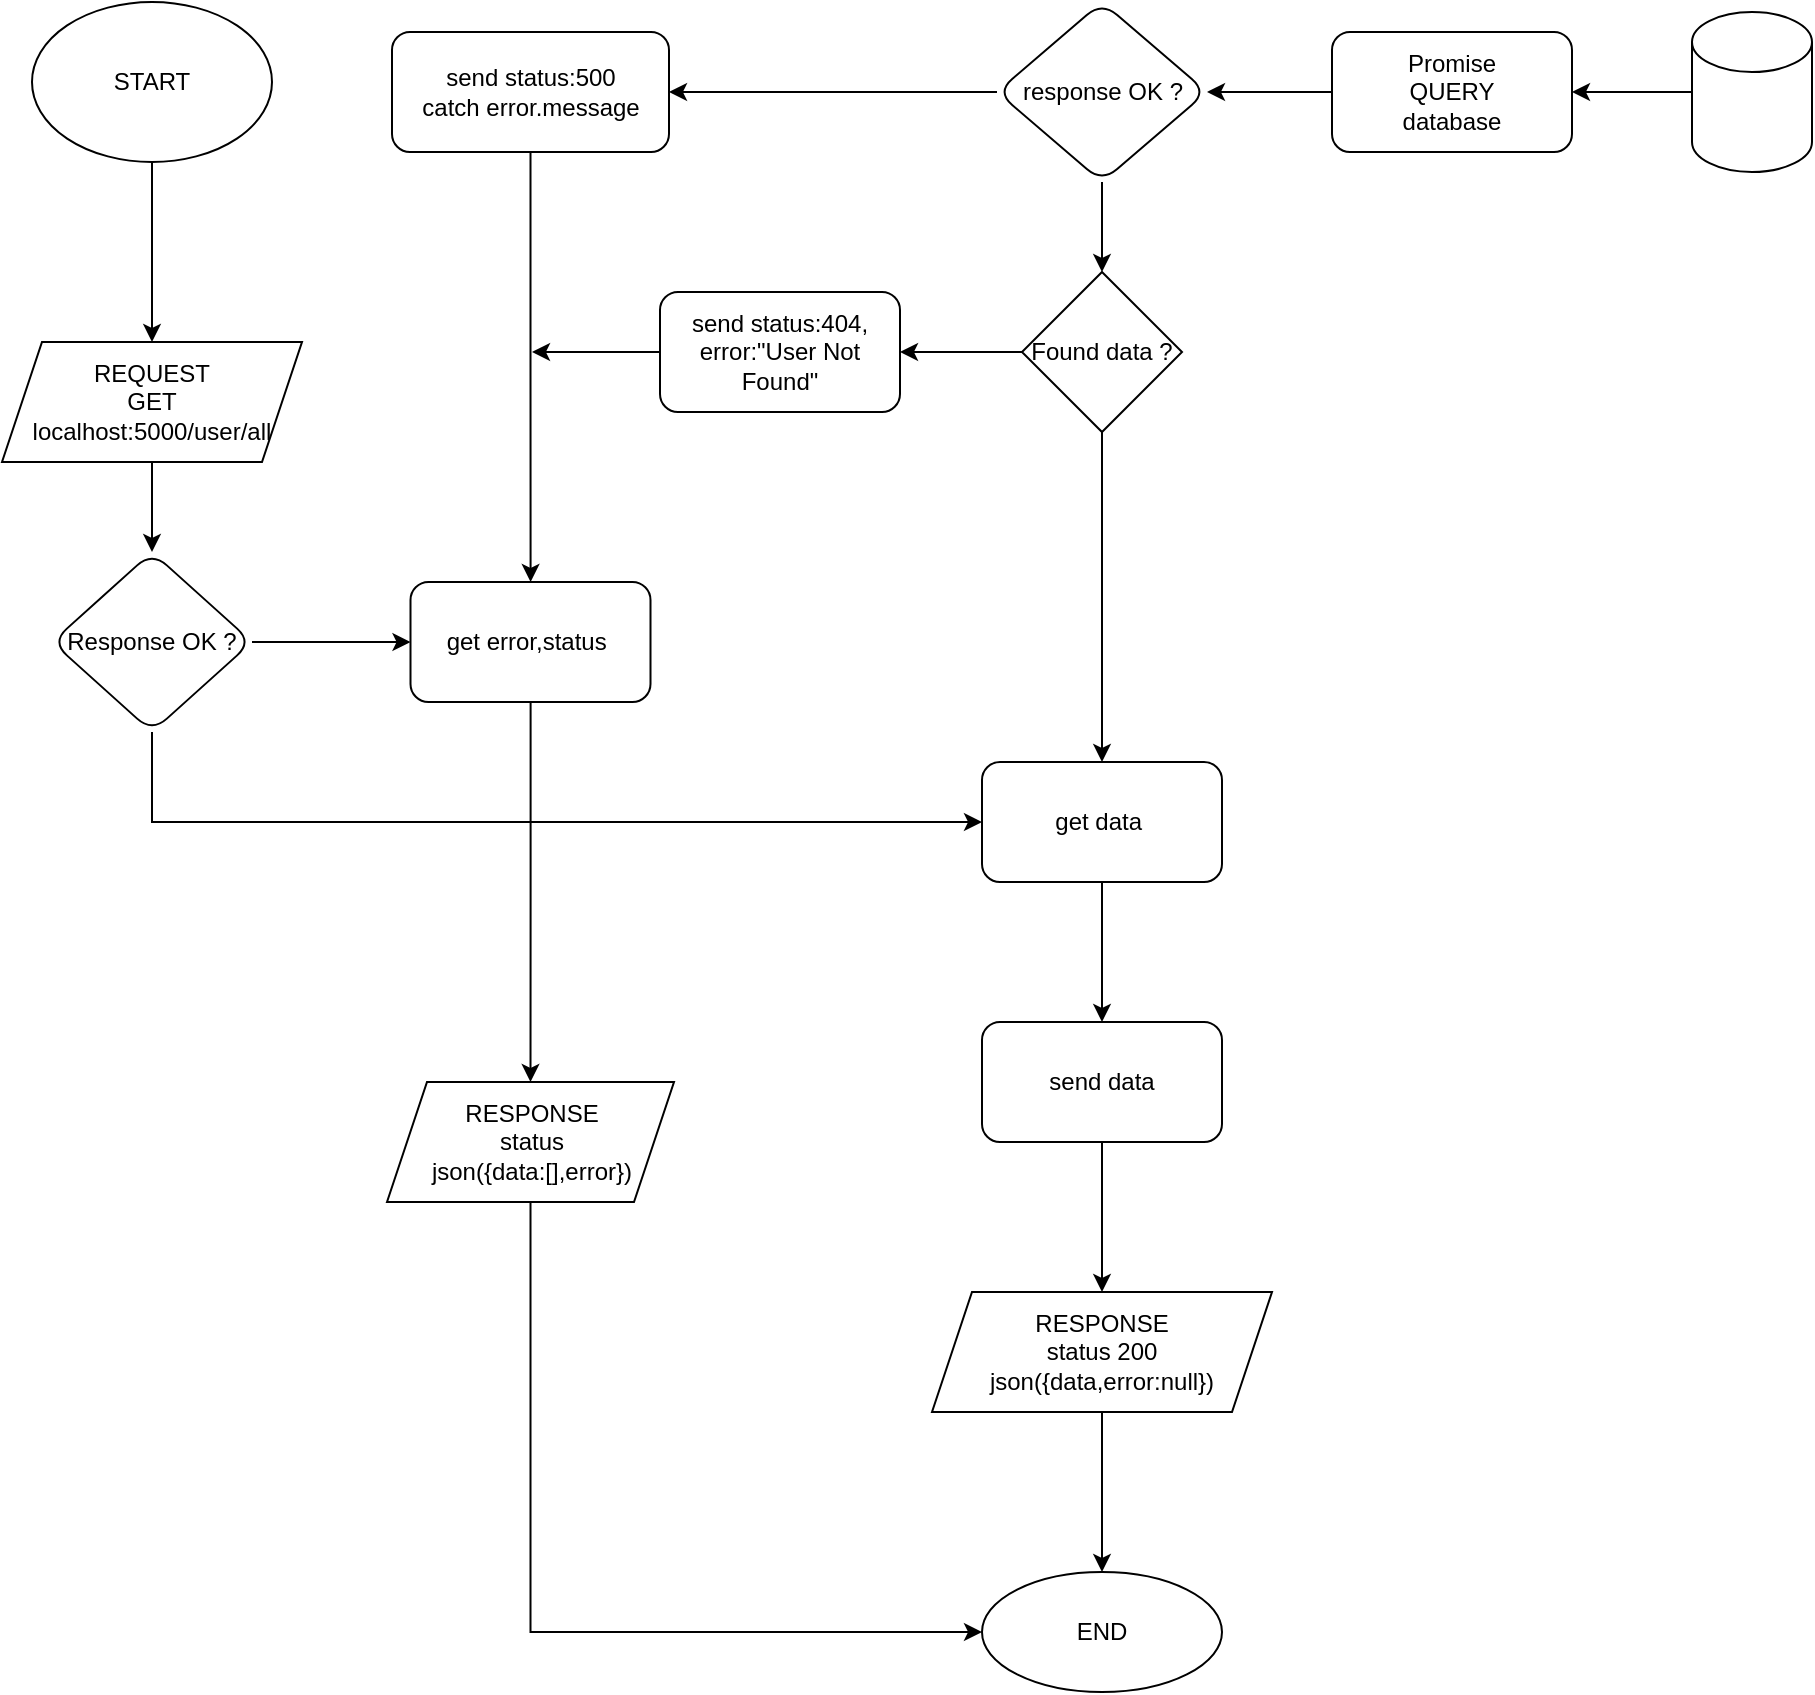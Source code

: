 <mxfile version="17.4.5" type="device"><diagram id="znzqRf50JbXsUTe3v4FL" name="Page-1"><mxGraphModel dx="1422" dy="794" grid="1" gridSize="10" guides="1" tooltips="1" connect="1" arrows="1" fold="1" page="1" pageScale="1" pageWidth="827" pageHeight="1169" math="0" shadow="0"><root><mxCell id="0"/><mxCell id="1" parent="0"/><mxCell id="dxYMY5zxeuh64KnJ8E9f-3" value="" style="edgeStyle=orthogonalEdgeStyle;rounded=0;orthogonalLoop=1;jettySize=auto;html=1;" edge="1" parent="1" source="dxYMY5zxeuh64KnJ8E9f-1"><mxGeometry relative="1" as="geometry"><mxPoint x="100" y="220" as="targetPoint"/></mxGeometry></mxCell><mxCell id="dxYMY5zxeuh64KnJ8E9f-1" value="START" style="ellipse;whiteSpace=wrap;html=1;" vertex="1" parent="1"><mxGeometry x="40" y="50" width="120" height="80" as="geometry"/></mxCell><mxCell id="dxYMY5zxeuh64KnJ8E9f-59" value="" style="edgeStyle=orthogonalEdgeStyle;rounded=0;orthogonalLoop=1;jettySize=auto;html=1;" edge="1" parent="1" source="dxYMY5zxeuh64KnJ8E9f-4" target="dxYMY5zxeuh64KnJ8E9f-8"><mxGeometry relative="1" as="geometry"/></mxCell><mxCell id="dxYMY5zxeuh64KnJ8E9f-60" style="edgeStyle=orthogonalEdgeStyle;rounded=0;orthogonalLoop=1;jettySize=auto;html=1;entryX=0;entryY=0.5;entryDx=0;entryDy=0;" edge="1" parent="1" source="dxYMY5zxeuh64KnJ8E9f-4" target="dxYMY5zxeuh64KnJ8E9f-6"><mxGeometry relative="1" as="geometry"><Array as="points"><mxPoint x="100" y="460"/></Array></mxGeometry></mxCell><mxCell id="dxYMY5zxeuh64KnJ8E9f-4" value="Response OK ?" style="rhombus;whiteSpace=wrap;html=1;rounded=1;" vertex="1" parent="1"><mxGeometry x="50" y="325" width="100" height="90" as="geometry"/></mxCell><mxCell id="dxYMY5zxeuh64KnJ8E9f-55" value="" style="edgeStyle=orthogonalEdgeStyle;rounded=0;orthogonalLoop=1;jettySize=auto;html=1;" edge="1" parent="1" source="dxYMY5zxeuh64KnJ8E9f-6" target="dxYMY5zxeuh64KnJ8E9f-25"><mxGeometry relative="1" as="geometry"/></mxCell><mxCell id="dxYMY5zxeuh64KnJ8E9f-6" value="get data&amp;nbsp;" style="whiteSpace=wrap;html=1;rounded=1;" vertex="1" parent="1"><mxGeometry x="515" y="430" width="120" height="60" as="geometry"/></mxCell><mxCell id="dxYMY5zxeuh64KnJ8E9f-56" style="edgeStyle=orthogonalEdgeStyle;rounded=0;orthogonalLoop=1;jettySize=auto;html=1;" edge="1" parent="1" source="dxYMY5zxeuh64KnJ8E9f-8" target="dxYMY5zxeuh64KnJ8E9f-36"><mxGeometry relative="1" as="geometry"/></mxCell><mxCell id="dxYMY5zxeuh64KnJ8E9f-8" value="get error,status&amp;nbsp;" style="whiteSpace=wrap;html=1;rounded=1;" vertex="1" parent="1"><mxGeometry x="229.25" y="340" width="120" height="60" as="geometry"/></mxCell><mxCell id="dxYMY5zxeuh64KnJ8E9f-58" value="" style="edgeStyle=orthogonalEdgeStyle;rounded=0;orthogonalLoop=1;jettySize=auto;html=1;" edge="1" parent="1" source="dxYMY5zxeuh64KnJ8E9f-10" target="dxYMY5zxeuh64KnJ8E9f-4"><mxGeometry relative="1" as="geometry"/></mxCell><mxCell id="dxYMY5zxeuh64KnJ8E9f-10" value="&lt;span&gt;REQUEST&lt;br&gt;&lt;/span&gt;GET&lt;br&gt;&lt;span&gt;localhost:5000/user/all&lt;/span&gt;" style="shape=parallelogram;perimeter=parallelogramPerimeter;whiteSpace=wrap;html=1;fixedSize=1;" vertex="1" parent="1"><mxGeometry x="25" y="220" width="150" height="60" as="geometry"/></mxCell><mxCell id="dxYMY5zxeuh64KnJ8E9f-62" value="" style="edgeStyle=orthogonalEdgeStyle;rounded=0;orthogonalLoop=1;jettySize=auto;html=1;" edge="1" parent="1" source="dxYMY5zxeuh64KnJ8E9f-11" target="dxYMY5zxeuh64KnJ8E9f-61"><mxGeometry relative="1" as="geometry"/></mxCell><mxCell id="dxYMY5zxeuh64KnJ8E9f-11" value="RESPONSE&lt;br&gt;status 200&lt;br&gt;json({data,error:null})" style="shape=parallelogram;perimeter=parallelogramPerimeter;whiteSpace=wrap;html=1;fixedSize=1;" vertex="1" parent="1"><mxGeometry x="490" y="695" width="170" height="60" as="geometry"/></mxCell><mxCell id="dxYMY5zxeuh64KnJ8E9f-52" value="" style="edgeStyle=orthogonalEdgeStyle;rounded=0;orthogonalLoop=1;jettySize=auto;html=1;" edge="1" parent="1" source="dxYMY5zxeuh64KnJ8E9f-16" target="dxYMY5zxeuh64KnJ8E9f-17"><mxGeometry relative="1" as="geometry"/></mxCell><mxCell id="dxYMY5zxeuh64KnJ8E9f-16" value="" style="shape=cylinder3;whiteSpace=wrap;html=1;boundedLbl=1;backgroundOutline=1;size=15;" vertex="1" parent="1"><mxGeometry x="870" y="55" width="60" height="80" as="geometry"/></mxCell><mxCell id="dxYMY5zxeuh64KnJ8E9f-53" value="" style="edgeStyle=orthogonalEdgeStyle;rounded=0;orthogonalLoop=1;jettySize=auto;html=1;" edge="1" parent="1" source="dxYMY5zxeuh64KnJ8E9f-17" target="dxYMY5zxeuh64KnJ8E9f-19"><mxGeometry relative="1" as="geometry"/></mxCell><mxCell id="dxYMY5zxeuh64KnJ8E9f-17" value="Promise&lt;br&gt;QUERY&lt;br&gt;database" style="rounded=1;whiteSpace=wrap;html=1;" vertex="1" parent="1"><mxGeometry x="690" y="65" width="120" height="60" as="geometry"/></mxCell><mxCell id="dxYMY5zxeuh64KnJ8E9f-45" style="edgeStyle=orthogonalEdgeStyle;rounded=0;orthogonalLoop=1;jettySize=auto;html=1;entryX=1;entryY=0.5;entryDx=0;entryDy=0;" edge="1" parent="1" source="dxYMY5zxeuh64KnJ8E9f-19" target="dxYMY5zxeuh64KnJ8E9f-23"><mxGeometry relative="1" as="geometry"/></mxCell><mxCell id="dxYMY5zxeuh64KnJ8E9f-49" value="" style="edgeStyle=orthogonalEdgeStyle;rounded=0;orthogonalLoop=1;jettySize=auto;html=1;" edge="1" parent="1" source="dxYMY5zxeuh64KnJ8E9f-19" target="dxYMY5zxeuh64KnJ8E9f-44"><mxGeometry relative="1" as="geometry"/></mxCell><mxCell id="dxYMY5zxeuh64KnJ8E9f-19" value="response OK ?" style="rhombus;whiteSpace=wrap;html=1;rounded=1;" vertex="1" parent="1"><mxGeometry x="522.5" y="50" width="105" height="90" as="geometry"/></mxCell><mxCell id="dxYMY5zxeuh64KnJ8E9f-46" style="edgeStyle=orthogonalEdgeStyle;rounded=0;orthogonalLoop=1;jettySize=auto;html=1;" edge="1" parent="1" source="dxYMY5zxeuh64KnJ8E9f-23" target="dxYMY5zxeuh64KnJ8E9f-8"><mxGeometry relative="1" as="geometry"/></mxCell><mxCell id="dxYMY5zxeuh64KnJ8E9f-23" value="send status:500&lt;br&gt;catch error.message" style="whiteSpace=wrap;html=1;rounded=1;" vertex="1" parent="1"><mxGeometry x="220" y="65" width="138.5" height="60" as="geometry"/></mxCell><mxCell id="dxYMY5zxeuh64KnJ8E9f-57" value="" style="edgeStyle=orthogonalEdgeStyle;rounded=0;orthogonalLoop=1;jettySize=auto;html=1;" edge="1" parent="1" source="dxYMY5zxeuh64KnJ8E9f-25" target="dxYMY5zxeuh64KnJ8E9f-11"><mxGeometry relative="1" as="geometry"/></mxCell><mxCell id="dxYMY5zxeuh64KnJ8E9f-25" value="send data" style="whiteSpace=wrap;html=1;rounded=1;" vertex="1" parent="1"><mxGeometry x="515" y="560" width="120" height="60" as="geometry"/></mxCell><mxCell id="dxYMY5zxeuh64KnJ8E9f-51" style="edgeStyle=orthogonalEdgeStyle;rounded=0;orthogonalLoop=1;jettySize=auto;html=1;" edge="1" parent="1" source="dxYMY5zxeuh64KnJ8E9f-27"><mxGeometry relative="1" as="geometry"><mxPoint x="290" y="225" as="targetPoint"/></mxGeometry></mxCell><mxCell id="dxYMY5zxeuh64KnJ8E9f-27" value="send status:404,&lt;br&gt;error:&quot;User Not Found&quot;" style="whiteSpace=wrap;html=1;rounded=1;" vertex="1" parent="1"><mxGeometry x="354" y="195" width="120" height="60" as="geometry"/></mxCell><mxCell id="dxYMY5zxeuh64KnJ8E9f-63" style="edgeStyle=orthogonalEdgeStyle;rounded=0;orthogonalLoop=1;jettySize=auto;html=1;entryX=0;entryY=0.5;entryDx=0;entryDy=0;" edge="1" parent="1" source="dxYMY5zxeuh64KnJ8E9f-36" target="dxYMY5zxeuh64KnJ8E9f-61"><mxGeometry relative="1" as="geometry"><Array as="points"><mxPoint x="289" y="865"/></Array></mxGeometry></mxCell><mxCell id="dxYMY5zxeuh64KnJ8E9f-36" value="&lt;span&gt;RESPONSE&lt;/span&gt;&lt;br&gt;&lt;span&gt;status&lt;/span&gt;&lt;br&gt;&lt;span&gt;json({data:[],error})&lt;/span&gt;" style="shape=parallelogram;perimeter=parallelogramPerimeter;whiteSpace=wrap;html=1;fixedSize=1;" vertex="1" parent="1"><mxGeometry x="217.5" y="590" width="143.5" height="60" as="geometry"/></mxCell><mxCell id="dxYMY5zxeuh64KnJ8E9f-50" value="" style="edgeStyle=orthogonalEdgeStyle;rounded=0;orthogonalLoop=1;jettySize=auto;html=1;" edge="1" parent="1" source="dxYMY5zxeuh64KnJ8E9f-44" target="dxYMY5zxeuh64KnJ8E9f-27"><mxGeometry relative="1" as="geometry"/></mxCell><mxCell id="dxYMY5zxeuh64KnJ8E9f-54" value="" style="edgeStyle=orthogonalEdgeStyle;rounded=0;orthogonalLoop=1;jettySize=auto;html=1;" edge="1" parent="1" source="dxYMY5zxeuh64KnJ8E9f-44" target="dxYMY5zxeuh64KnJ8E9f-6"><mxGeometry relative="1" as="geometry"/></mxCell><mxCell id="dxYMY5zxeuh64KnJ8E9f-44" value="Found data ?" style="rhombus;whiteSpace=wrap;html=1;" vertex="1" parent="1"><mxGeometry x="535" y="185" width="80" height="80" as="geometry"/></mxCell><mxCell id="dxYMY5zxeuh64KnJ8E9f-61" value="END" style="ellipse;whiteSpace=wrap;html=1;" vertex="1" parent="1"><mxGeometry x="515" y="835" width="120" height="60" as="geometry"/></mxCell></root></mxGraphModel></diagram></mxfile>